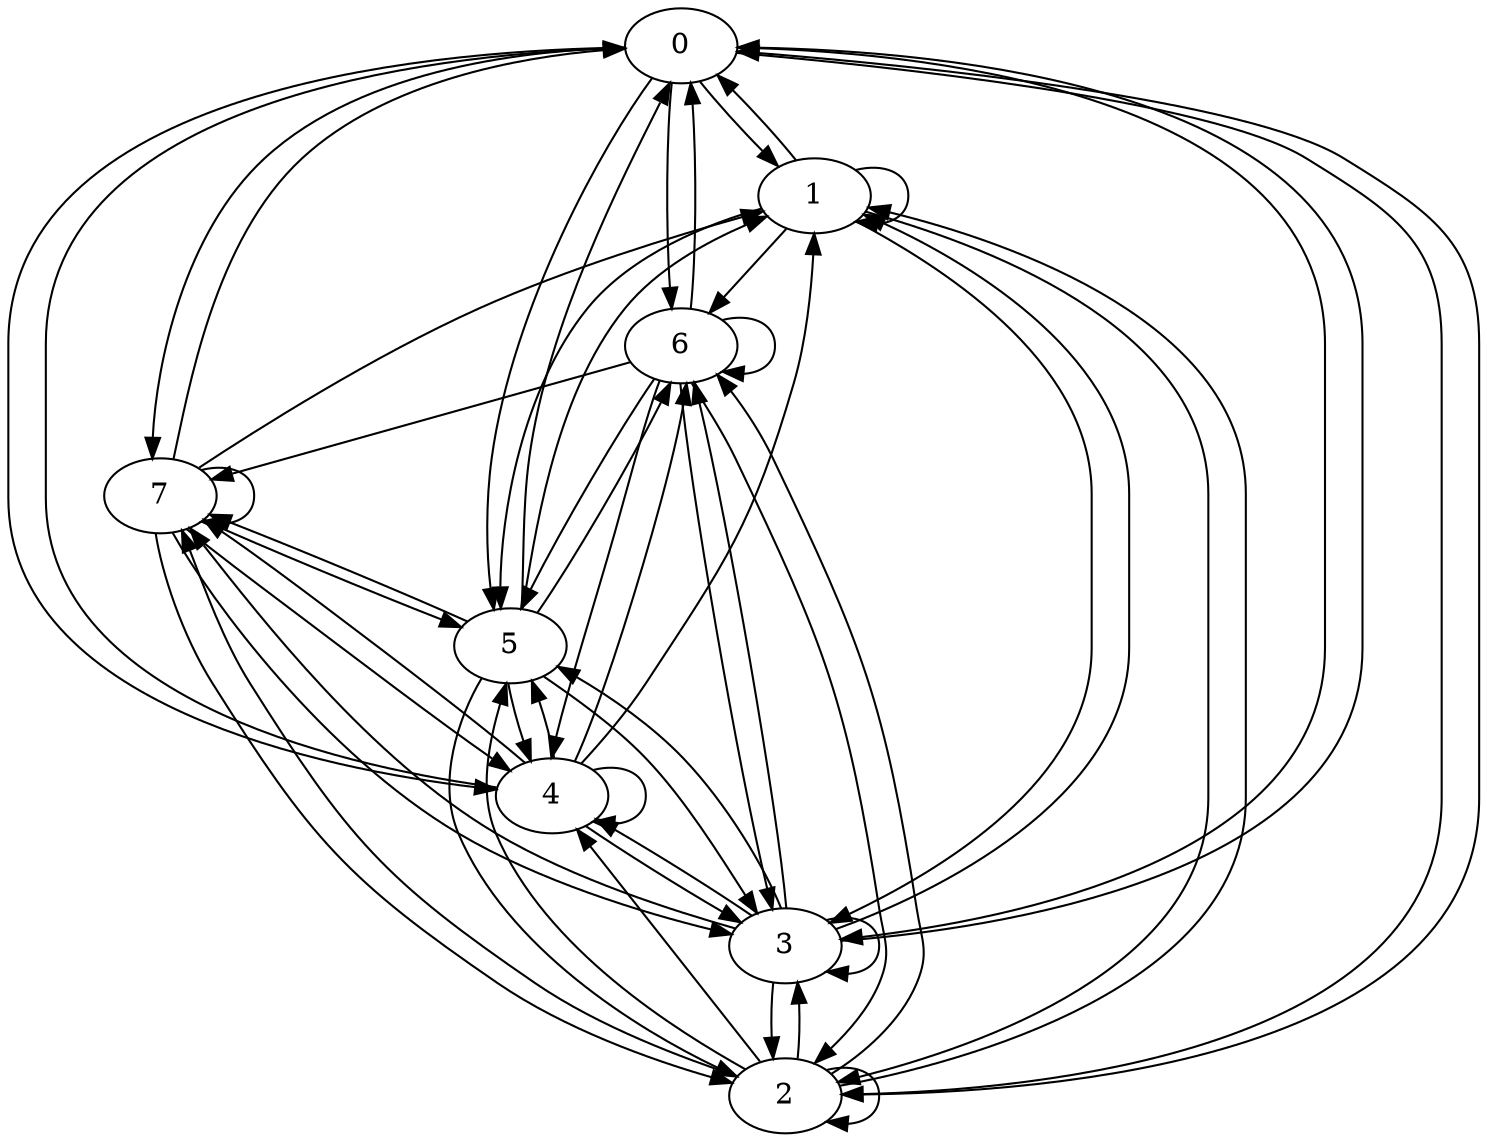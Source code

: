 digraph  {
	0	 [arm="<arms.ArmBernoulli object at 0x7fb60e43d4a8>"];
	1	 [arm="<arms.ArmBernoulli object at 0x7fb60e43def0>"];
	0 -> 1;
	2	 [arm="<arms.ArmBernoulli object at 0x7fb60e43d080>"];
	0 -> 2;
	3	 [arm="<arms.ArmBernoulli object at 0x7fb60e43d908>"];
	0 -> 3;
	4	 [arm="<arms.ArmBernoulli object at 0x7fb60e43d128>"];
	0 -> 4;
	5	 [arm="<arms.ArmBernoulli object at 0x7fb60e43da90>"];
	0 -> 5;
	6	 [arm="<arms.ArmBernoulli object at 0x7fb60e43d198>"];
	0 -> 6;
	7	 [arm="<arms.ArmBernoulli object at 0x7fb60e43d0f0>"];
	0 -> 7;
	1 -> 0;
	1 -> 1;
	1 -> 2;
	1 -> 3;
	1 -> 5;
	1 -> 6;
	2 -> 0;
	2 -> 1;
	2 -> 2;
	2 -> 3;
	2 -> 4;
	2 -> 5;
	2 -> 6;
	2 -> 7;
	3 -> 0;
	3 -> 1;
	3 -> 2;
	3 -> 3;
	3 -> 4;
	3 -> 5;
	3 -> 6;
	3 -> 7;
	4 -> 0;
	4 -> 1;
	4 -> 3;
	4 -> 4;
	4 -> 5;
	4 -> 6;
	4 -> 7;
	5 -> 0;
	5 -> 1;
	5 -> 2;
	5 -> 3;
	5 -> 4;
	5 -> 6;
	5 -> 7;
	6 -> 0;
	6 -> 2;
	6 -> 3;
	6 -> 4;
	6 -> 5;
	6 -> 6;
	6 -> 7;
	7 -> 0;
	7 -> 1;
	7 -> 2;
	7 -> 3;
	7 -> 4;
	7 -> 5;
	7 -> 7;
}
